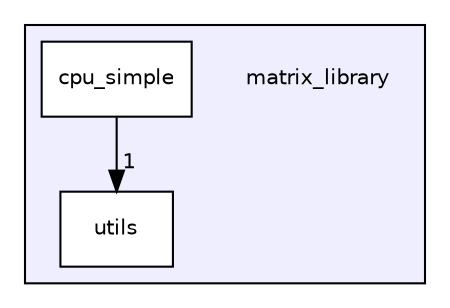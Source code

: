 digraph "matrix_library" {
  compound=true
  node [ fontsize="10", fontname="Helvetica"];
  edge [ labelfontsize="10", labelfontname="Helvetica"];
  subgraph clusterdir_ddd467715ef9a87805666dfe4941b391 {
    graph [ bgcolor="#eeeeff", pencolor="black", label="" URL="dir_ddd467715ef9a87805666dfe4941b391.html"];
    dir_ddd467715ef9a87805666dfe4941b391 [shape=plaintext label="matrix_library"];
    dir_8e25981d19fa7c4db5b59a1bdb9f7dd2 [shape=box label="cpu_simple" color="black" fillcolor="white" style="filled" URL="dir_8e25981d19fa7c4db5b59a1bdb9f7dd2.html"];
    dir_1f8496e0e7c745c0ff184d0300c730e2 [shape=box label="utils" color="black" fillcolor="white" style="filled" URL="dir_1f8496e0e7c745c0ff184d0300c730e2.html"];
  }
  dir_8e25981d19fa7c4db5b59a1bdb9f7dd2->dir_1f8496e0e7c745c0ff184d0300c730e2 [headlabel="1", labeldistance=1.5 headhref="dir_000002_000003.html"];
}
